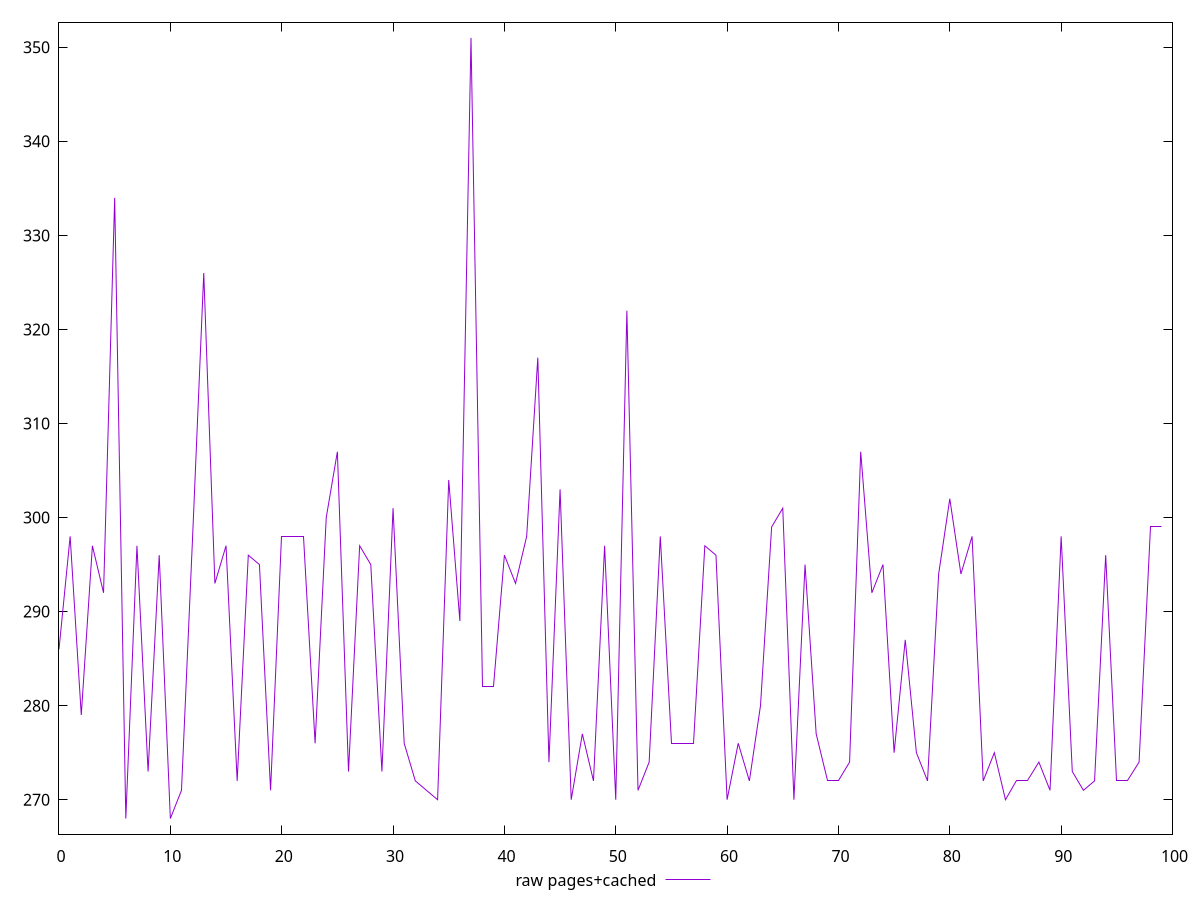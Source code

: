 $_rawPagesCached <<EOF
286
297.9999999999982
279
297
291.9999999999982
334.0000000000018
268
297
273
296
267.9999999999982
271
298
326
293
297
272
296
294.9999999999982
270.9999999999982
298
297.9999999999982
298
276
300
307
273
297.0000000000018
295
273
301
276
272
271
269.9999999999982
303.9999999999982
289.0000000000018
350.9999999999982
282
282
296.0000000000018
293
298.0000000000018
317
274
302.9999999999982
270
277
272
297
270
322
270.9999999999982
274
297.9999999999982
276
275.9999999999982
275.9999999999982
297
296.0000000000018
270
276
272
280
299
301
270
295
277
272
272
274
307
292.0000000000018
294.9999999999982
275
287.0000000000018
275
272.0000000000018
294.0000000000018
301.9999999999982
293.9999999999982
298
272.0000000000018
274.9999999999982
270
272
272.0000000000018
273.9999999999982
270.9999999999982
298
273
271
272
296
272.0000000000018
271.9999999999982
273.9999999999982
299
299.0000000000018
EOF
set key outside below
set terminal pngcairo
set output "report_00006_2020-11-02T20-21-41.718Z/max-potential-fid/pages+cached//raw.png"
set yrange [266.33999999999816:352.6599999999982]
plot $_rawPagesCached title "raw pages+cached" with line ,
